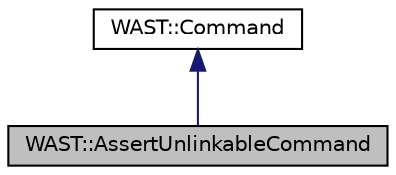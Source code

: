digraph "WAST::AssertUnlinkableCommand"
{
  edge [fontname="Helvetica",fontsize="10",labelfontname="Helvetica",labelfontsize="10"];
  node [fontname="Helvetica",fontsize="10",shape=record];
  Node0 [label="WAST::AssertUnlinkableCommand",height=0.2,width=0.4,color="black", fillcolor="grey75", style="filled", fontcolor="black"];
  Node1 -> Node0 [dir="back",color="midnightblue",fontsize="10",style="solid",fontname="Helvetica"];
  Node1 [label="WAST::Command",height=0.2,width=0.4,color="black", fillcolor="white", style="filled",URL="$struct_w_a_s_t_1_1_command.html"];
}
